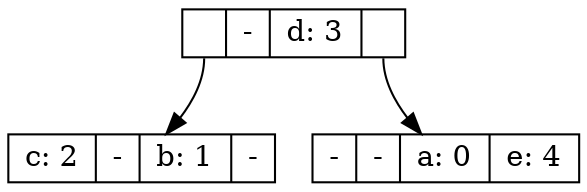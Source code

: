digraph g {
node [shape = record,height=.1];
node0[label = " <f0> | - | d: 3 | <f1> "];

node1[label = " c: 2 | - | b: 1 | -"];
"node0":f0 -> "node1"
node2[label = " - | - | a: 0 | e: 4"];
"node0":f1 -> "node2"

}